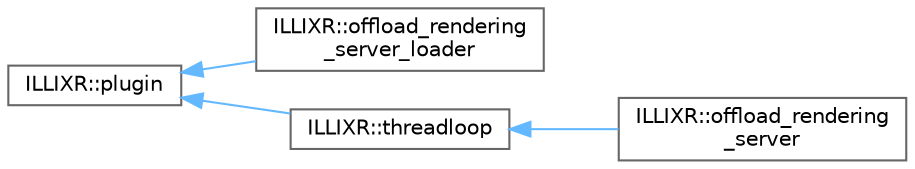 digraph "Graphical Class Hierarchy"
{
 // LATEX_PDF_SIZE
  bgcolor="transparent";
  edge [fontname=Helvetica,fontsize=10,labelfontname=Helvetica,labelfontsize=10];
  node [fontname=Helvetica,fontsize=10,shape=box,height=0.2,width=0.4];
  rankdir="LR";
  Node0 [id="Node000000",label="ILLIXR::plugin",height=0.2,width=0.4,color="grey40", fillcolor="white", style="filled",URL="$classILLIXR_1_1plugin.html",tooltip="A dynamically-loadable plugin for Spindle."];
  Node0 -> Node1 [id="edge8_Node000000_Node000001",dir="back",color="steelblue1",style="solid",tooltip=" "];
  Node1 [id="Node000001",label="ILLIXR::offload_rendering\l_server_loader",height=0.2,width=0.4,color="grey40", fillcolor="white", style="filled",URL="$classILLIXR_1_1offload__rendering__server__loader.html",tooltip="Plugin loader for the offload rendering server."];
  Node0 -> Node2 [id="edge9_Node000000_Node000002",dir="back",color="steelblue1",style="solid",tooltip=" "];
  Node2 [id="Node000002",label="ILLIXR::threadloop",height=0.2,width=0.4,color="grey40", fillcolor="white", style="filled",URL="$classILLIXR_1_1threadloop.html",tooltip="A reusable threadloop for plugins."];
  Node2 -> Node3 [id="edge10_Node000002_Node000003",dir="back",color="steelblue1",style="solid",tooltip=" "];
  Node3 [id="Node000003",label="ILLIXR::offload_rendering\l_server",height=0.2,width=0.4,color="grey40", fillcolor="white", style="filled",URL="$classILLIXR_1_1offload__rendering__server.html",tooltip="Main server implementation for offload rendering."];
}
